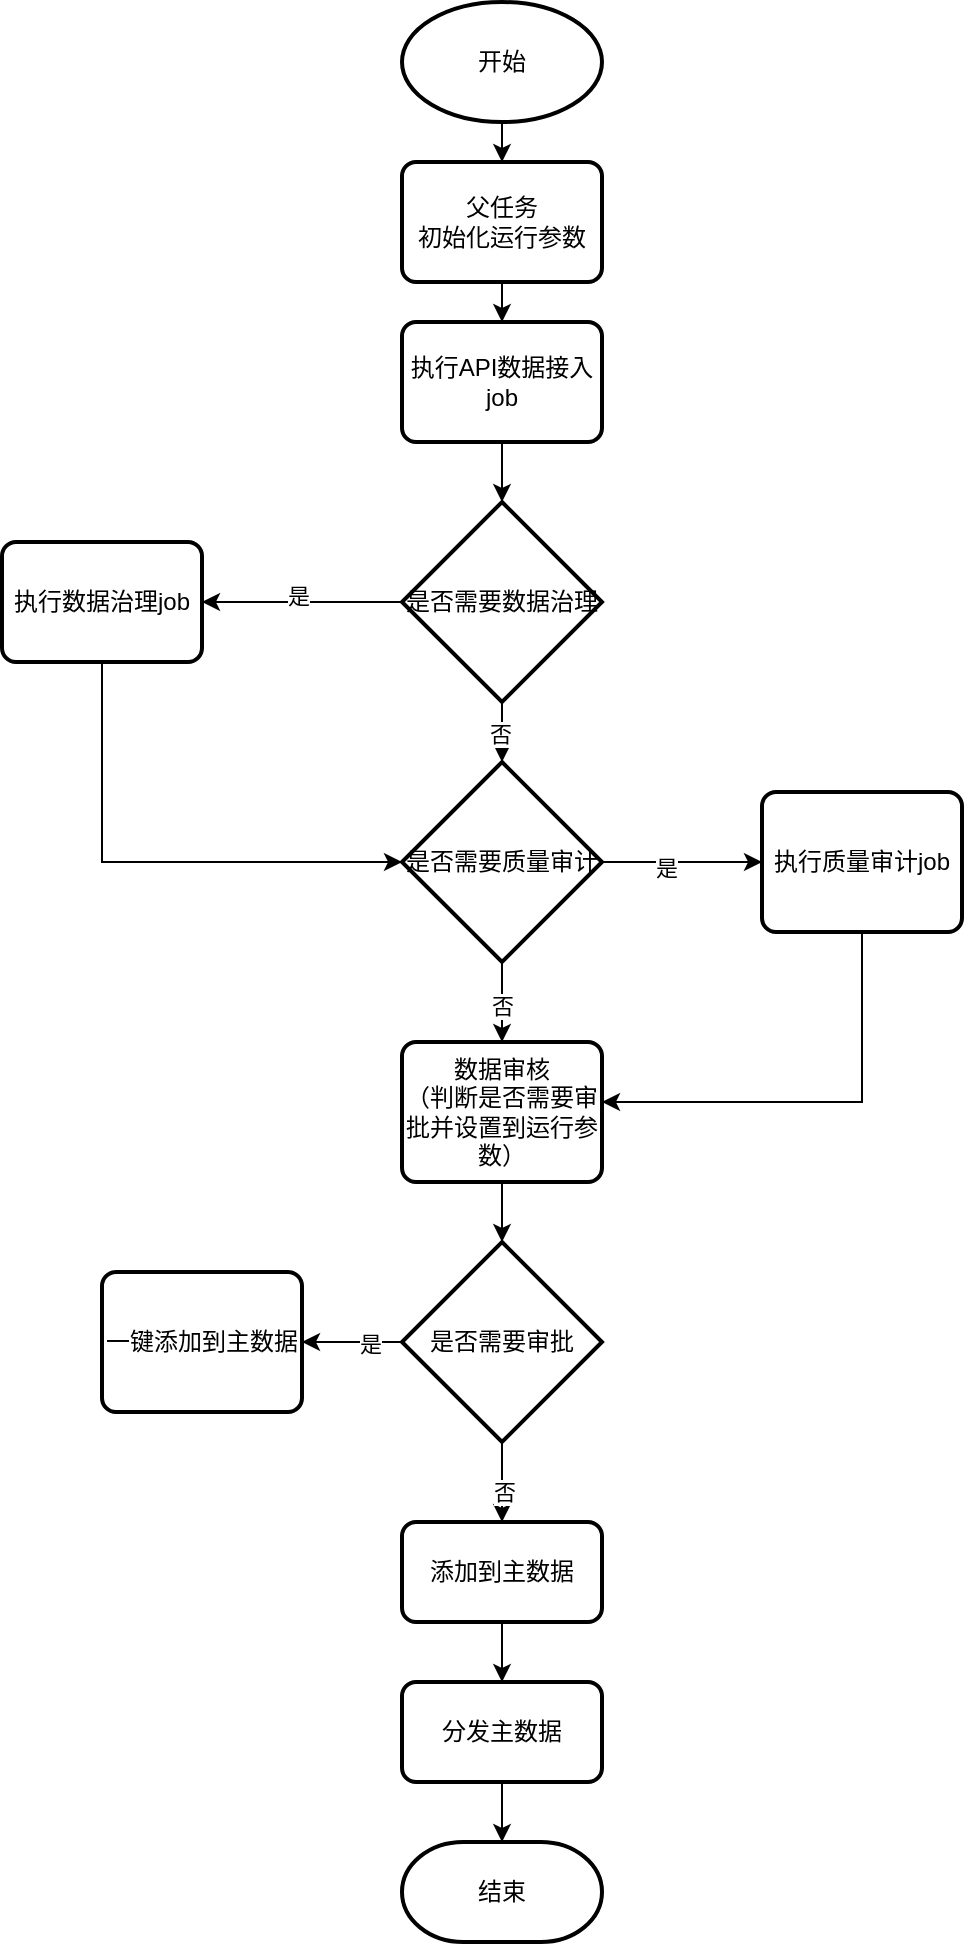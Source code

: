 <mxfile version="23.1.5" type="github">
  <diagram name="第 1 页" id="K9E6BJwg-XFnI03PHbl8">
    <mxGraphModel dx="1354" dy="727" grid="1" gridSize="10" guides="1" tooltips="1" connect="1" arrows="1" fold="1" page="1" pageScale="1" pageWidth="827" pageHeight="1169" math="0" shadow="0">
      <root>
        <mxCell id="0" />
        <mxCell id="1" parent="0" />
        <mxCell id="cYfu8eP8MWbxtBNEpRCA-12" value="" style="edgeStyle=orthogonalEdgeStyle;rounded=0;orthogonalLoop=1;jettySize=auto;html=1;" edge="1" parent="1" source="cYfu8eP8MWbxtBNEpRCA-1" target="cYfu8eP8MWbxtBNEpRCA-11">
          <mxGeometry relative="1" as="geometry" />
        </mxCell>
        <mxCell id="cYfu8eP8MWbxtBNEpRCA-1" value="开始" style="strokeWidth=2;html=1;shape=mxgraph.flowchart.start_1;whiteSpace=wrap;" vertex="1" parent="1">
          <mxGeometry x="310" y="90" width="100" height="60" as="geometry" />
        </mxCell>
        <mxCell id="cYfu8eP8MWbxtBNEpRCA-8" value="" style="edgeStyle=orthogonalEdgeStyle;rounded=0;orthogonalLoop=1;jettySize=auto;html=1;" edge="1" parent="1" source="cYfu8eP8MWbxtBNEpRCA-4" target="cYfu8eP8MWbxtBNEpRCA-6">
          <mxGeometry relative="1" as="geometry" />
        </mxCell>
        <mxCell id="cYfu8eP8MWbxtBNEpRCA-4" value="执行API数据接入job" style="rounded=1;whiteSpace=wrap;html=1;absoluteArcSize=1;arcSize=14;strokeWidth=2;" vertex="1" parent="1">
          <mxGeometry x="310" y="250" width="100" height="60" as="geometry" />
        </mxCell>
        <mxCell id="cYfu8eP8MWbxtBNEpRCA-10" value="" style="edgeStyle=orthogonalEdgeStyle;rounded=0;orthogonalLoop=1;jettySize=auto;html=1;" edge="1" parent="1" source="cYfu8eP8MWbxtBNEpRCA-6" target="cYfu8eP8MWbxtBNEpRCA-9">
          <mxGeometry relative="1" as="geometry" />
        </mxCell>
        <mxCell id="cYfu8eP8MWbxtBNEpRCA-20" value="是" style="edgeLabel;html=1;align=center;verticalAlign=middle;resizable=0;points=[];" vertex="1" connectable="0" parent="cYfu8eP8MWbxtBNEpRCA-10">
          <mxGeometry x="0.046" y="-3" relative="1" as="geometry">
            <mxPoint as="offset" />
          </mxGeometry>
        </mxCell>
        <mxCell id="cYfu8eP8MWbxtBNEpRCA-15" value="" style="edgeStyle=orthogonalEdgeStyle;rounded=0;orthogonalLoop=1;jettySize=auto;html=1;" edge="1" parent="1" source="cYfu8eP8MWbxtBNEpRCA-6" target="cYfu8eP8MWbxtBNEpRCA-14">
          <mxGeometry relative="1" as="geometry" />
        </mxCell>
        <mxCell id="cYfu8eP8MWbxtBNEpRCA-21" value="否" style="edgeLabel;html=1;align=center;verticalAlign=middle;resizable=0;points=[];" vertex="1" connectable="0" parent="cYfu8eP8MWbxtBNEpRCA-15">
          <mxGeometry x="-0.037" y="1" relative="1" as="geometry">
            <mxPoint as="offset" />
          </mxGeometry>
        </mxCell>
        <mxCell id="cYfu8eP8MWbxtBNEpRCA-6" value="是否需要数据治理" style="strokeWidth=2;html=1;shape=mxgraph.flowchart.decision;whiteSpace=wrap;" vertex="1" parent="1">
          <mxGeometry x="310" y="340" width="100" height="100" as="geometry" />
        </mxCell>
        <mxCell id="cYfu8eP8MWbxtBNEpRCA-9" value="执行数据治理job" style="rounded=1;whiteSpace=wrap;html=1;absoluteArcSize=1;arcSize=14;strokeWidth=2;" vertex="1" parent="1">
          <mxGeometry x="110" y="360" width="100" height="60" as="geometry" />
        </mxCell>
        <mxCell id="cYfu8eP8MWbxtBNEpRCA-13" value="" style="edgeStyle=orthogonalEdgeStyle;rounded=0;orthogonalLoop=1;jettySize=auto;html=1;" edge="1" parent="1" source="cYfu8eP8MWbxtBNEpRCA-11" target="cYfu8eP8MWbxtBNEpRCA-4">
          <mxGeometry relative="1" as="geometry" />
        </mxCell>
        <mxCell id="cYfu8eP8MWbxtBNEpRCA-11" value="父任务&lt;br&gt;初始化运行参数" style="rounded=1;whiteSpace=wrap;html=1;absoluteArcSize=1;arcSize=14;strokeWidth=2;" vertex="1" parent="1">
          <mxGeometry x="310" y="170" width="100" height="60" as="geometry" />
        </mxCell>
        <mxCell id="cYfu8eP8MWbxtBNEpRCA-18" value="" style="edgeStyle=orthogonalEdgeStyle;rounded=0;orthogonalLoop=1;jettySize=auto;html=1;" edge="1" parent="1" source="cYfu8eP8MWbxtBNEpRCA-14" target="cYfu8eP8MWbxtBNEpRCA-17">
          <mxGeometry relative="1" as="geometry" />
        </mxCell>
        <mxCell id="cYfu8eP8MWbxtBNEpRCA-19" value="是" style="edgeLabel;html=1;align=center;verticalAlign=middle;resizable=0;points=[];" vertex="1" connectable="0" parent="cYfu8eP8MWbxtBNEpRCA-18">
          <mxGeometry x="-0.207" y="-3" relative="1" as="geometry">
            <mxPoint as="offset" />
          </mxGeometry>
        </mxCell>
        <mxCell id="cYfu8eP8MWbxtBNEpRCA-23" value="" style="edgeStyle=orthogonalEdgeStyle;rounded=0;orthogonalLoop=1;jettySize=auto;html=1;" edge="1" parent="1" source="cYfu8eP8MWbxtBNEpRCA-14" target="cYfu8eP8MWbxtBNEpRCA-22">
          <mxGeometry relative="1" as="geometry" />
        </mxCell>
        <mxCell id="cYfu8eP8MWbxtBNEpRCA-27" value="否" style="edgeLabel;html=1;align=center;verticalAlign=middle;resizable=0;points=[];" vertex="1" connectable="0" parent="cYfu8eP8MWbxtBNEpRCA-23">
          <mxGeometry x="0.093" relative="1" as="geometry">
            <mxPoint as="offset" />
          </mxGeometry>
        </mxCell>
        <mxCell id="cYfu8eP8MWbxtBNEpRCA-14" value="是否需要质量审计" style="strokeWidth=2;html=1;shape=mxgraph.flowchart.decision;whiteSpace=wrap;" vertex="1" parent="1">
          <mxGeometry x="310" y="470" width="100" height="100" as="geometry" />
        </mxCell>
        <mxCell id="cYfu8eP8MWbxtBNEpRCA-16" style="edgeStyle=orthogonalEdgeStyle;rounded=0;orthogonalLoop=1;jettySize=auto;html=1;entryX=0;entryY=0.5;entryDx=0;entryDy=0;entryPerimeter=0;" edge="1" parent="1" source="cYfu8eP8MWbxtBNEpRCA-9" target="cYfu8eP8MWbxtBNEpRCA-14">
          <mxGeometry relative="1" as="geometry">
            <Array as="points">
              <mxPoint x="160" y="520" />
            </Array>
          </mxGeometry>
        </mxCell>
        <mxCell id="cYfu8eP8MWbxtBNEpRCA-24" style="edgeStyle=orthogonalEdgeStyle;rounded=0;orthogonalLoop=1;jettySize=auto;html=1;" edge="1" parent="1" source="cYfu8eP8MWbxtBNEpRCA-17" target="cYfu8eP8MWbxtBNEpRCA-22">
          <mxGeometry relative="1" as="geometry">
            <Array as="points">
              <mxPoint x="540" y="640" />
            </Array>
          </mxGeometry>
        </mxCell>
        <mxCell id="cYfu8eP8MWbxtBNEpRCA-17" value="执行质量审计job" style="rounded=1;whiteSpace=wrap;html=1;absoluteArcSize=1;arcSize=14;strokeWidth=2;" vertex="1" parent="1">
          <mxGeometry x="490" y="485" width="100" height="70" as="geometry" />
        </mxCell>
        <mxCell id="cYfu8eP8MWbxtBNEpRCA-26" value="" style="edgeStyle=orthogonalEdgeStyle;rounded=0;orthogonalLoop=1;jettySize=auto;html=1;" edge="1" parent="1" source="cYfu8eP8MWbxtBNEpRCA-22" target="cYfu8eP8MWbxtBNEpRCA-25">
          <mxGeometry relative="1" as="geometry" />
        </mxCell>
        <mxCell id="cYfu8eP8MWbxtBNEpRCA-22" value="数据审核&lt;br&gt;（判断是否需要审批并设置到运行参数）" style="rounded=1;whiteSpace=wrap;html=1;absoluteArcSize=1;arcSize=14;strokeWidth=2;" vertex="1" parent="1">
          <mxGeometry x="310" y="610" width="100" height="70" as="geometry" />
        </mxCell>
        <mxCell id="cYfu8eP8MWbxtBNEpRCA-30" value="" style="edgeStyle=orthogonalEdgeStyle;rounded=0;orthogonalLoop=1;jettySize=auto;html=1;" edge="1" parent="1" source="cYfu8eP8MWbxtBNEpRCA-25" target="cYfu8eP8MWbxtBNEpRCA-29">
          <mxGeometry relative="1" as="geometry" />
        </mxCell>
        <mxCell id="cYfu8eP8MWbxtBNEpRCA-31" value="是" style="edgeLabel;html=1;align=center;verticalAlign=middle;resizable=0;points=[];" vertex="1" connectable="0" parent="cYfu8eP8MWbxtBNEpRCA-30">
          <mxGeometry x="-0.367" y="1" relative="1" as="geometry">
            <mxPoint as="offset" />
          </mxGeometry>
        </mxCell>
        <mxCell id="cYfu8eP8MWbxtBNEpRCA-35" value="" style="edgeStyle=orthogonalEdgeStyle;rounded=0;orthogonalLoop=1;jettySize=auto;html=1;" edge="1" parent="1" source="cYfu8eP8MWbxtBNEpRCA-25" target="cYfu8eP8MWbxtBNEpRCA-32">
          <mxGeometry relative="1" as="geometry" />
        </mxCell>
        <mxCell id="cYfu8eP8MWbxtBNEpRCA-36" value="否" style="edgeLabel;html=1;align=center;verticalAlign=middle;resizable=0;points=[];" vertex="1" connectable="0" parent="cYfu8eP8MWbxtBNEpRCA-35">
          <mxGeometry x="0.213" y="1" relative="1" as="geometry">
            <mxPoint as="offset" />
          </mxGeometry>
        </mxCell>
        <mxCell id="cYfu8eP8MWbxtBNEpRCA-25" value="是否需要审批" style="strokeWidth=2;html=1;shape=mxgraph.flowchart.decision;whiteSpace=wrap;" vertex="1" parent="1">
          <mxGeometry x="310" y="710" width="100" height="100" as="geometry" />
        </mxCell>
        <mxCell id="cYfu8eP8MWbxtBNEpRCA-29" value="一键添加到主数据" style="rounded=1;whiteSpace=wrap;html=1;absoluteArcSize=1;arcSize=14;strokeWidth=2;" vertex="1" parent="1">
          <mxGeometry x="160" y="725" width="100" height="70" as="geometry" />
        </mxCell>
        <mxCell id="cYfu8eP8MWbxtBNEpRCA-37" value="" style="edgeStyle=orthogonalEdgeStyle;rounded=0;orthogonalLoop=1;jettySize=auto;html=1;" edge="1" parent="1" source="cYfu8eP8MWbxtBNEpRCA-32" target="cYfu8eP8MWbxtBNEpRCA-33">
          <mxGeometry relative="1" as="geometry" />
        </mxCell>
        <mxCell id="cYfu8eP8MWbxtBNEpRCA-32" value="添加到主数据" style="rounded=1;whiteSpace=wrap;html=1;absoluteArcSize=1;arcSize=14;strokeWidth=2;" vertex="1" parent="1">
          <mxGeometry x="310" y="850" width="100" height="50" as="geometry" />
        </mxCell>
        <mxCell id="cYfu8eP8MWbxtBNEpRCA-39" value="" style="edgeStyle=orthogonalEdgeStyle;rounded=0;orthogonalLoop=1;jettySize=auto;html=1;" edge="1" parent="1" source="cYfu8eP8MWbxtBNEpRCA-33" target="cYfu8eP8MWbxtBNEpRCA-34">
          <mxGeometry relative="1" as="geometry" />
        </mxCell>
        <mxCell id="cYfu8eP8MWbxtBNEpRCA-33" value="分发主数据" style="rounded=1;whiteSpace=wrap;html=1;absoluteArcSize=1;arcSize=14;strokeWidth=2;" vertex="1" parent="1">
          <mxGeometry x="310" y="930" width="100" height="50" as="geometry" />
        </mxCell>
        <mxCell id="cYfu8eP8MWbxtBNEpRCA-34" value="结束" style="strokeWidth=2;html=1;shape=mxgraph.flowchart.terminator;whiteSpace=wrap;" vertex="1" parent="1">
          <mxGeometry x="310" y="1010" width="100" height="50" as="geometry" />
        </mxCell>
      </root>
    </mxGraphModel>
  </diagram>
</mxfile>
